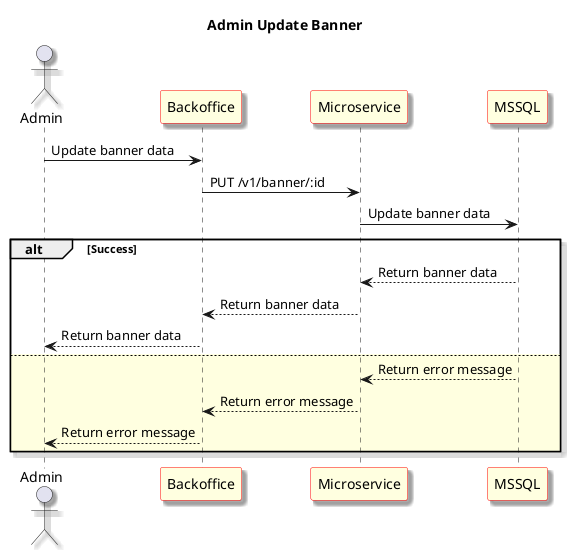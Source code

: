 @startuml Admin Update Banner
skinparam shadowing true
skinparam sequence {
	ParticipantBackgroundColor LightYellow
	ParticipantBorderColor red
}
Title: Admin Update Banner
actor "Admin" as User1
participant "Backoffice" as Frontend
participant "Microservice" as Microservice
participant "MSSQL" as Database

User1 -> Frontend: Update banner data

Frontend -> Microservice: PUT /v1/banner/:id

Microservice -> Database: Update banner data

alt Success

Database --> Microservice: Return banner data

Microservice --> Frontend: Return banner data

Frontend --> User1: Return banner data

else #LightYellow

Database --> Microservice: Return error message

Microservice --> Frontend: Return error message

Frontend --> User1: Return error message

end

@enduml